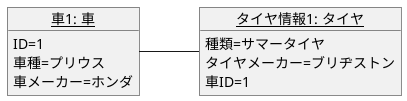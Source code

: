@startuml 演習３－４ クラス図
left to right direction
object "<u>車1: 車</u>" as k1 {
ID=1
車種=プリウス
車メーカー=ホンダ
}
object "<u>タイヤ情報1: タイヤ</u>" as t1 {
種類=サマータイヤ
タイヤメーカー=ブリヂストン
車ID=1
}
k1 -- t1 
@enduml